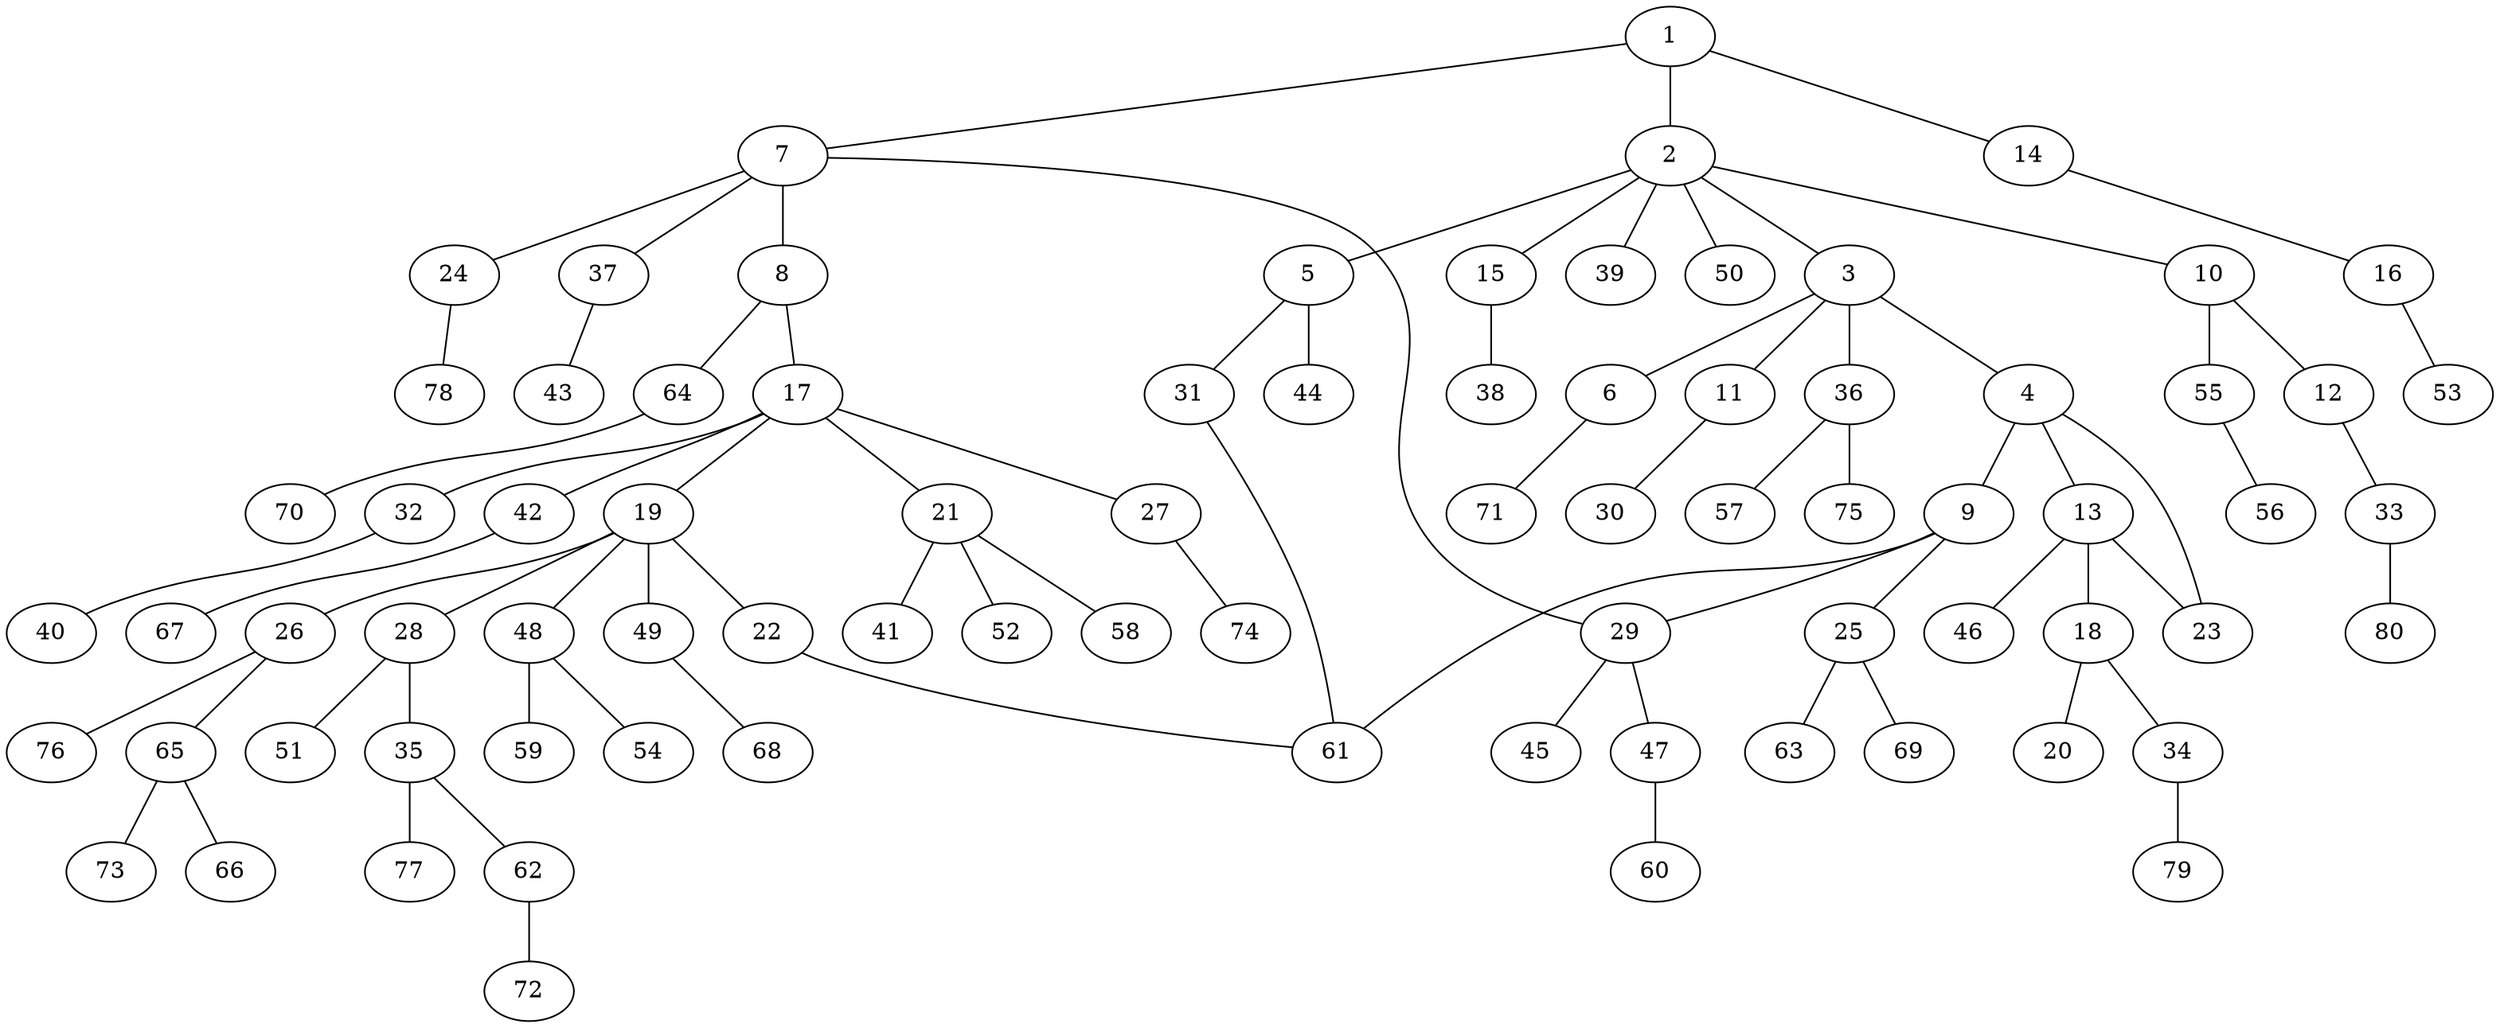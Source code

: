 graph graphname {1--2
1--7
1--14
2--3
2--5
2--10
2--15
2--39
2--50
3--4
3--6
3--11
3--36
4--9
4--13
4--23
5--31
5--44
6--71
7--8
7--24
7--29
7--37
8--17
8--64
9--25
9--29
9--61
10--12
10--55
11--30
12--33
13--18
13--23
13--46
14--16
15--38
16--53
17--19
17--21
17--27
17--32
17--42
18--20
18--34
19--22
19--26
19--28
19--48
19--49
21--41
21--52
21--58
22--61
24--78
25--63
25--69
26--65
26--76
27--74
28--35
28--51
29--45
29--47
31--61
32--40
33--80
34--79
35--62
35--77
36--57
36--75
37--43
42--67
47--60
48--54
48--59
49--68
55--56
62--72
64--70
65--66
65--73
}